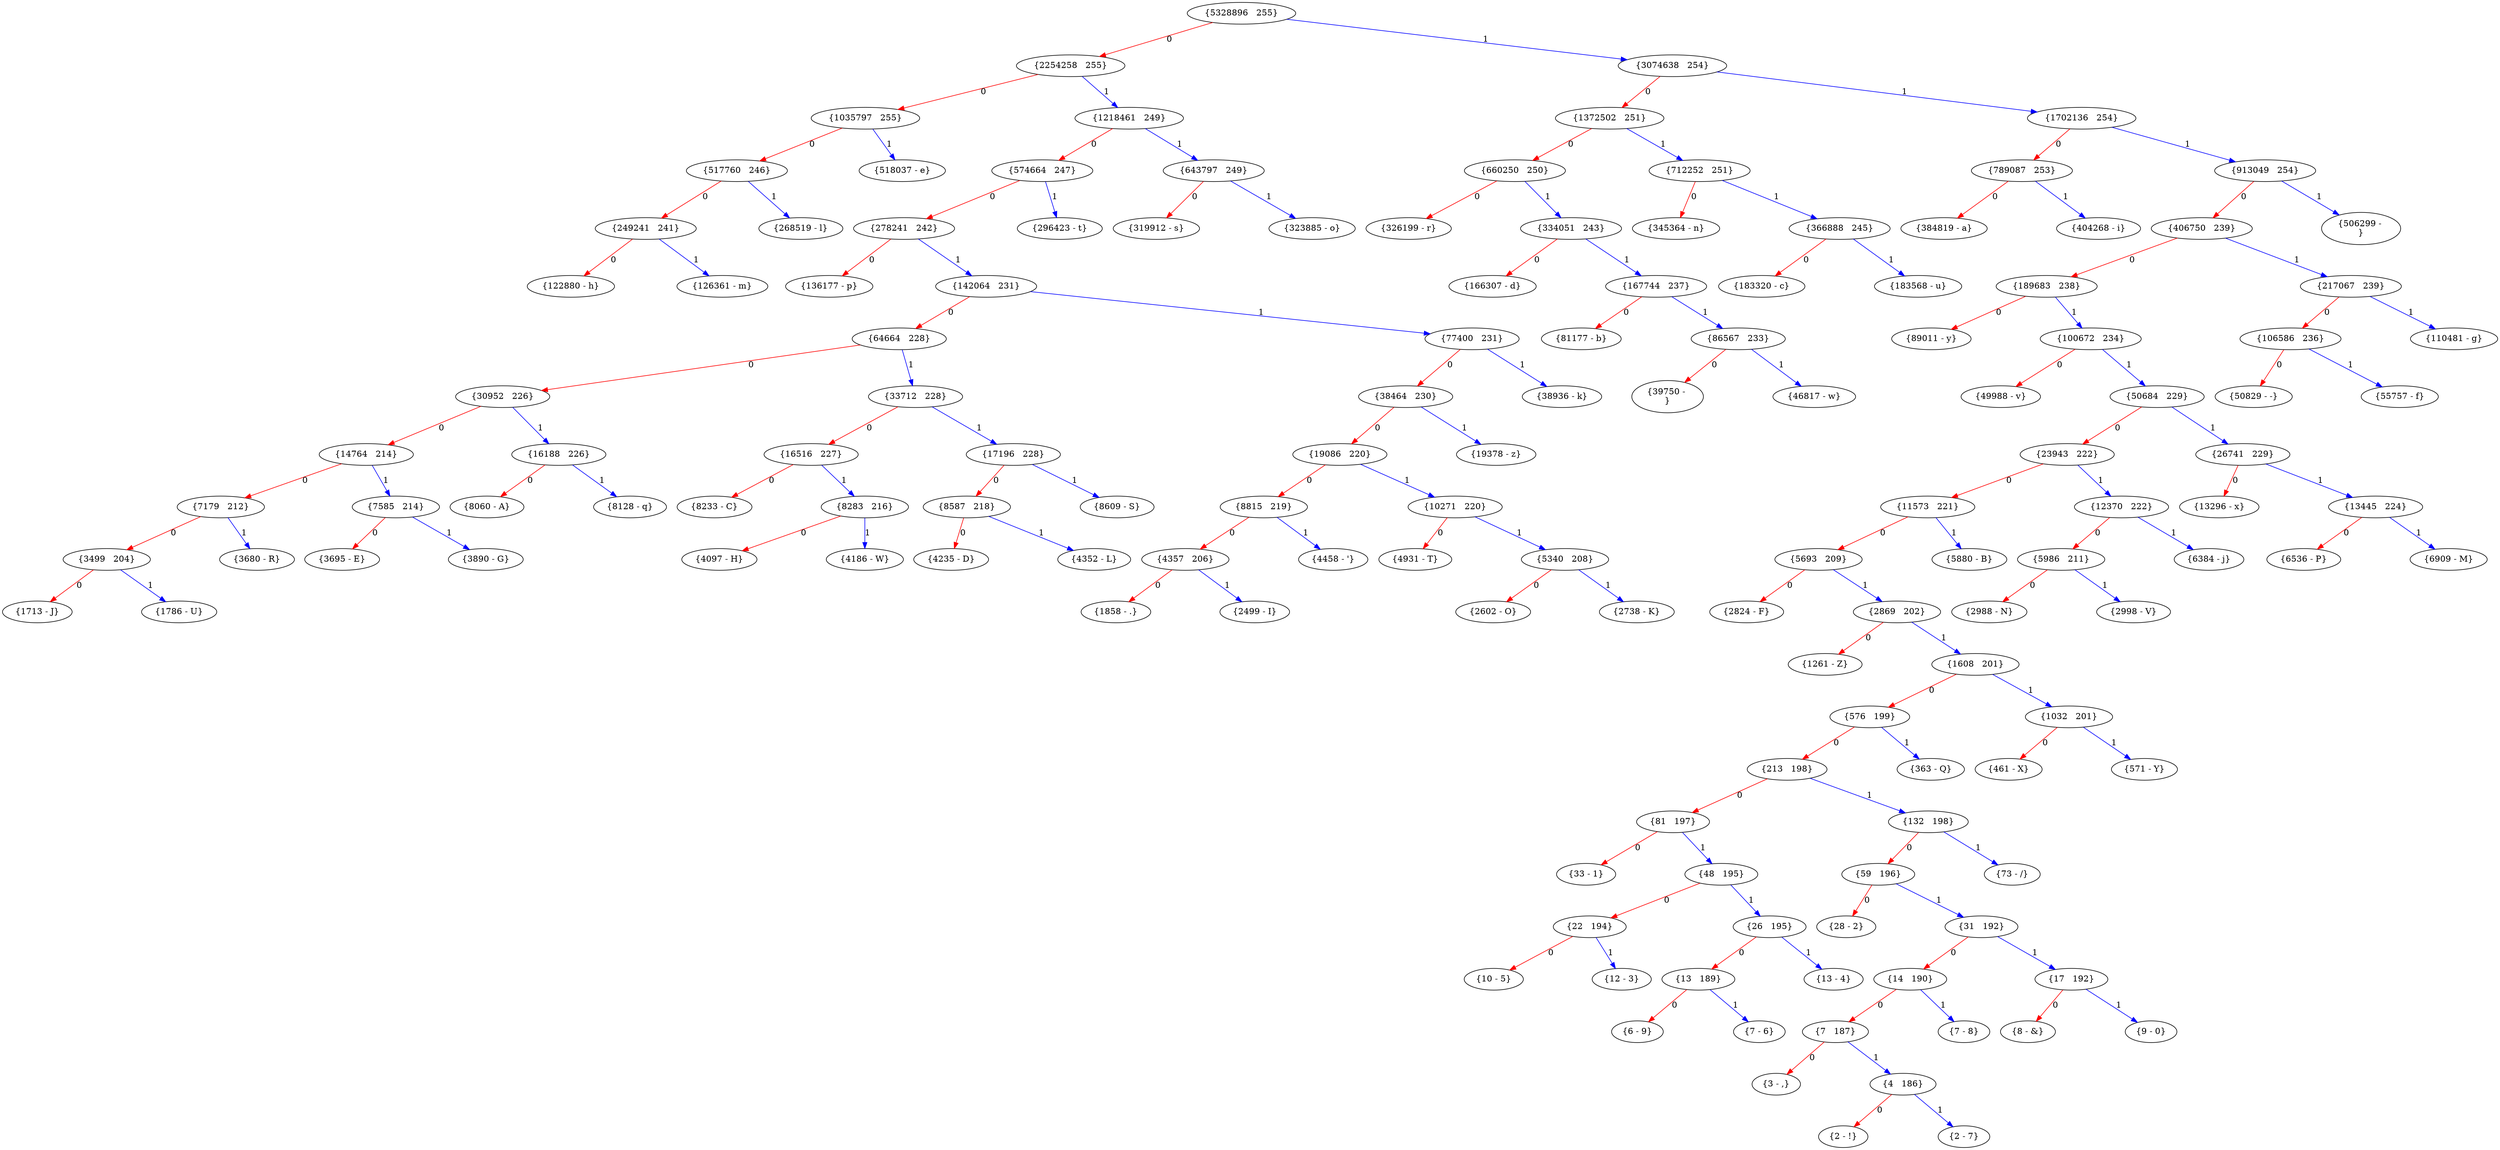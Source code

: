 digraph arbre {
  "{5328896   255}" -> "{2254258   255}"[label=0, color=red] 
  "NIL0" [style=invis];
  "{5328896   255}" -> "NIL0"  [style=invis];
  "{5328896   255}" -> "{3074638   254}"[label=1, color=blue] 
  "{2254258   255}" -> "{1035797   255}"[label=0, color=red] 
  "NIL1" [style=invis];
  "{2254258   255}" -> "NIL1"  [style=invis];
  "{2254258   255}" -> "{1218461   249}"[label=1, color=blue] 
  "{1035797   255}" -> "{517760   246}"[label=0, color=red] 
  "NIL2" [style=invis];
  "{1035797   255}" -> "NIL2"  [style=invis];
  "{1035797   255}" -> "{518037 - e}"[label=1, color=blue] 
  "{517760   246}" -> "{249241   241}"[label=0, color=red] 
  "NIL3" [style=invis];
  "{517760   246}" -> "NIL3"  [style=invis];
  "{517760   246}" -> "{268519 - l}"[label=1, color=blue] 
  "{249241   241}" -> "{122880 - h}"[label=0, color=red] 
  "NIL4" [style=invis];
  "{249241   241}" -> "NIL4"  [style=invis];
  "{249241   241}" -> "{126361 - m}"[label=1, color=blue] 
  "{1218461   249}" -> "{574664   247}"[label=0, color=red] 
  "NIL5" [style=invis];
  "{1218461   249}" -> "NIL5"  [style=invis];
  "{1218461   249}" -> "{643797   249}"[label=1, color=blue] 
  "{574664   247}" -> "{278241   242}"[label=0, color=red] 
  "NIL6" [style=invis];
  "{574664   247}" -> "NIL6"  [style=invis];
  "{574664   247}" -> "{296423 - t}"[label=1, color=blue] 
  "{278241   242}" -> "{136177 - p}"[label=0, color=red] 
  "NIL7" [style=invis];
  "{278241   242}" -> "NIL7"  [style=invis];
  "{278241   242}" -> "{142064   231}"[label=1, color=blue] 
  "{142064   231}" -> "{64664   228}"[label=0, color=red] 
  "NIL8" [style=invis];
  "{142064   231}" -> "NIL8"  [style=invis];
  "{142064   231}" -> "{77400   231}"[label=1, color=blue] 
  "{64664   228}" -> "{30952   226}"[label=0, color=red] 
  "NIL9" [style=invis];
  "{64664   228}" -> "NIL9"  [style=invis];
  "{64664   228}" -> "{33712   228}"[label=1, color=blue] 
  "{30952   226}" -> "{14764   214}"[label=0, color=red] 
  "NIL10" [style=invis];
  "{30952   226}" -> "NIL10"  [style=invis];
  "{30952   226}" -> "{16188   226}"[label=1, color=blue] 
  "{14764   214}" -> "{7179   212}"[label=0, color=red] 
  "NIL11" [style=invis];
  "{14764   214}" -> "NIL11"  [style=invis];
  "{14764   214}" -> "{7585   214}"[label=1, color=blue] 
  "{7179   212}" -> "{3499   204}"[label=0, color=red] 
  "NIL12" [style=invis];
  "{7179   212}" -> "NIL12"  [style=invis];
  "{7179   212}" -> "{3680 - R}"[label=1, color=blue] 
  "{3499   204}" -> "{1713 - J}"[label=0, color=red] 
  "NIL13" [style=invis];
  "{3499   204}" -> "NIL13"  [style=invis];
  "{3499   204}" -> "{1786 - U}"[label=1, color=blue] 
  "{7585   214}" -> "{3695 - E}"[label=0, color=red] 
  "NIL14" [style=invis];
  "{7585   214}" -> "NIL14"  [style=invis];
  "{7585   214}" -> "{3890 - G}"[label=1, color=blue] 
  "{16188   226}" -> "{8060 - A}"[label=0, color=red] 
  "NIL15" [style=invis];
  "{16188   226}" -> "NIL15"  [style=invis];
  "{16188   226}" -> "{8128 - q}"[label=1, color=blue] 
  "{33712   228}" -> "{16516   227}"[label=0, color=red] 
  "NIL16" [style=invis];
  "{33712   228}" -> "NIL16"  [style=invis];
  "{33712   228}" -> "{17196   228}"[label=1, color=blue] 
  "{16516   227}" -> "{8233 - C}"[label=0, color=red] 
  "NIL17" [style=invis];
  "{16516   227}" -> "NIL17"  [style=invis];
  "{16516   227}" -> "{8283   216}"[label=1, color=blue] 
  "{8283   216}" -> "{4097 - H}"[label=0, color=red] 
  "NIL18" [style=invis];
  "{8283   216}" -> "NIL18"  [style=invis];
  "{8283   216}" -> "{4186 - W}"[label=1, color=blue] 
  "{17196   228}" -> "{8587   218}"[label=0, color=red] 
  "NIL19" [style=invis];
  "{17196   228}" -> "NIL19"  [style=invis];
  "{17196   228}" -> "{8609 - S}"[label=1, color=blue] 
  "{8587   218}" -> "{4235 - D}"[label=0, color=red] 
  "NIL20" [style=invis];
  "{8587   218}" -> "NIL20"  [style=invis];
  "{8587   218}" -> "{4352 - L}"[label=1, color=blue] 
  "{77400   231}" -> "{38464   230}"[label=0, color=red] 
  "NIL21" [style=invis];
  "{77400   231}" -> "NIL21"  [style=invis];
  "{77400   231}" -> "{38936 - k}"[label=1, color=blue] 
  "{38464   230}" -> "{19086   220}"[label=0, color=red] 
  "NIL22" [style=invis];
  "{38464   230}" -> "NIL22"  [style=invis];
  "{38464   230}" -> "{19378 - z}"[label=1, color=blue] 
  "{19086   220}" -> "{8815   219}"[label=0, color=red] 
  "NIL23" [style=invis];
  "{19086   220}" -> "NIL23"  [style=invis];
  "{19086   220}" -> "{10271   220}"[label=1, color=blue] 
  "{8815   219}" -> "{4357   206}"[label=0, color=red] 
  "NIL24" [style=invis];
  "{8815   219}" -> "NIL24"  [style=invis];
  "{8815   219}" -> "{4458 - '}"[label=1, color=blue] 
  "{4357   206}" -> "{1858 - .}"[label=0, color=red] 
  "NIL25" [style=invis];
  "{4357   206}" -> "NIL25"  [style=invis];
  "{4357   206}" -> "{2499 - I}"[label=1, color=blue] 
  "{10271   220}" -> "{4931 - T}"[label=0, color=red] 
  "NIL26" [style=invis];
  "{10271   220}" -> "NIL26"  [style=invis];
  "{10271   220}" -> "{5340   208}"[label=1, color=blue] 
  "{5340   208}" -> "{2602 - O}"[label=0, color=red] 
  "NIL27" [style=invis];
  "{5340   208}" -> "NIL27"  [style=invis];
  "{5340   208}" -> "{2738 - K}"[label=1, color=blue] 
  "{643797   249}" -> "{319912 - s}"[label=0, color=red] 
  "NIL28" [style=invis];
  "{643797   249}" -> "NIL28"  [style=invis];
  "{643797   249}" -> "{323885 - o}"[label=1, color=blue] 
  "{3074638   254}" -> "{1372502   251}"[label=0, color=red] 
  "NIL29" [style=invis];
  "{3074638   254}" -> "NIL29"  [style=invis];
  "{3074638   254}" -> "{1702136   254}"[label=1, color=blue] 
  "{1372502   251}" -> "{660250   250}"[label=0, color=red] 
  "NIL30" [style=invis];
  "{1372502   251}" -> "NIL30"  [style=invis];
  "{1372502   251}" -> "{712252   251}"[label=1, color=blue] 
  "{660250   250}" -> "{326199 - r}"[label=0, color=red] 
  "NIL31" [style=invis];
  "{660250   250}" -> "NIL31"  [style=invis];
  "{660250   250}" -> "{334051   243}"[label=1, color=blue] 
  "{334051   243}" -> "{166307 - d}"[label=0, color=red] 
  "NIL32" [style=invis];
  "{334051   243}" -> "NIL32"  [style=invis];
  "{334051   243}" -> "{167744   237}"[label=1, color=blue] 
  "{167744   237}" -> "{81177 - b}"[label=0, color=red] 
  "NIL33" [style=invis];
  "{167744   237}" -> "NIL33"  [style=invis];
  "{167744   237}" -> "{86567   233}"[label=1, color=blue] 
  "{86567   233}" -> "{39750 - }"[label=0, color=red] 
  "NIL34" [style=invis];
  "{86567   233}" -> "NIL34"  [style=invis];
  "{86567   233}" -> "{46817 - w}"[label=1, color=blue] 
  "{712252   251}" -> "{345364 - n}"[label=0, color=red] 
  "NIL35" [style=invis];
  "{712252   251}" -> "NIL35"  [style=invis];
  "{712252   251}" -> "{366888   245}"[label=1, color=blue] 
  "{366888   245}" -> "{183320 - c}"[label=0, color=red] 
  "NIL36" [style=invis];
  "{366888   245}" -> "NIL36"  [style=invis];
  "{366888   245}" -> "{183568 - u}"[label=1, color=blue] 
  "{1702136   254}" -> "{789087   253}"[label=0, color=red] 
  "NIL37" [style=invis];
  "{1702136   254}" -> "NIL37"  [style=invis];
  "{1702136   254}" -> "{913049   254}"[label=1, color=blue] 
  "{789087   253}" -> "{384819 - a}"[label=0, color=red] 
  "NIL38" [style=invis];
  "{789087   253}" -> "NIL38"  [style=invis];
  "{789087   253}" -> "{404268 - i}"[label=1, color=blue] 
  "{913049   254}" -> "{406750   239}"[label=0, color=red] 
  "NIL39" [style=invis];
  "{913049   254}" -> "NIL39"  [style=invis];
  "{913049   254}" -> "{506299 - 
}"[label=1, color=blue] 
  "{406750   239}" -> "{189683   238}"[label=0, color=red] 
  "NIL40" [style=invis];
  "{406750   239}" -> "NIL40"  [style=invis];
  "{406750   239}" -> "{217067   239}"[label=1, color=blue] 
  "{189683   238}" -> "{89011 - y}"[label=0, color=red] 
  "NIL41" [style=invis];
  "{189683   238}" -> "NIL41"  [style=invis];
  "{189683   238}" -> "{100672   234}"[label=1, color=blue] 
  "{100672   234}" -> "{49988 - v}"[label=0, color=red] 
  "NIL42" [style=invis];
  "{100672   234}" -> "NIL42"  [style=invis];
  "{100672   234}" -> "{50684   229}"[label=1, color=blue] 
  "{50684   229}" -> "{23943   222}"[label=0, color=red] 
  "NIL43" [style=invis];
  "{50684   229}" -> "NIL43"  [style=invis];
  "{50684   229}" -> "{26741   229}"[label=1, color=blue] 
  "{23943   222}" -> "{11573   221}"[label=0, color=red] 
  "NIL44" [style=invis];
  "{23943   222}" -> "NIL44"  [style=invis];
  "{23943   222}" -> "{12370   222}"[label=1, color=blue] 
  "{11573   221}" -> "{5693   209}"[label=0, color=red] 
  "NIL45" [style=invis];
  "{11573   221}" -> "NIL45"  [style=invis];
  "{11573   221}" -> "{5880 - B}"[label=1, color=blue] 
  "{5693   209}" -> "{2824 - F}"[label=0, color=red] 
  "NIL46" [style=invis];
  "{5693   209}" -> "NIL46"  [style=invis];
  "{5693   209}" -> "{2869   202}"[label=1, color=blue] 
  "{2869   202}" -> "{1261 - Z}"[label=0, color=red] 
  "NIL47" [style=invis];
  "{2869   202}" -> "NIL47"  [style=invis];
  "{2869   202}" -> "{1608   201}"[label=1, color=blue] 
  "{1608   201}" -> "{576   199}"[label=0, color=red] 
  "NIL48" [style=invis];
  "{1608   201}" -> "NIL48"  [style=invis];
  "{1608   201}" -> "{1032   201}"[label=1, color=blue] 
  "{576   199}" -> "{213   198}"[label=0, color=red] 
  "NIL49" [style=invis];
  "{576   199}" -> "NIL49"  [style=invis];
  "{576   199}" -> "{363 - Q}"[label=1, color=blue] 
  "{213   198}" -> "{81   197}"[label=0, color=red] 
  "NIL50" [style=invis];
  "{213   198}" -> "NIL50"  [style=invis];
  "{213   198}" -> "{132   198}"[label=1, color=blue] 
  "{81   197}" -> "{33 - 1}"[label=0, color=red] 
  "NIL51" [style=invis];
  "{81   197}" -> "NIL51"  [style=invis];
  "{81   197}" -> "{48   195}"[label=1, color=blue] 
  "{48   195}" -> "{22   194}"[label=0, color=red] 
  "NIL52" [style=invis];
  "{48   195}" -> "NIL52"  [style=invis];
  "{48   195}" -> "{26   195}"[label=1, color=blue] 
  "{22   194}" -> "{10 - 5}"[label=0, color=red] 
  "NIL53" [style=invis];
  "{22   194}" -> "NIL53"  [style=invis];
  "{22   194}" -> "{12 - 3}"[label=1, color=blue] 
  "{26   195}" -> "{13   189}"[label=0, color=red] 
  "NIL54" [style=invis];
  "{26   195}" -> "NIL54"  [style=invis];
  "{26   195}" -> "{13 - 4}"[label=1, color=blue] 
  "{13   189}" -> "{6 - 9}"[label=0, color=red] 
  "NIL55" [style=invis];
  "{13   189}" -> "NIL55"  [style=invis];
  "{13   189}" -> "{7 - 6}"[label=1, color=blue] 
  "{132   198}" -> "{59   196}"[label=0, color=red] 
  "NIL56" [style=invis];
  "{132   198}" -> "NIL56"  [style=invis];
  "{132   198}" -> "{73 - /}"[label=1, color=blue] 
  "{59   196}" -> "{28 - 2}"[label=0, color=red] 
  "NIL57" [style=invis];
  "{59   196}" -> "NIL57"  [style=invis];
  "{59   196}" -> "{31   192}"[label=1, color=blue] 
  "{31   192}" -> "{14   190}"[label=0, color=red] 
  "NIL58" [style=invis];
  "{31   192}" -> "NIL58"  [style=invis];
  "{31   192}" -> "{17   192}"[label=1, color=blue] 
  "{14   190}" -> "{7   187}"[label=0, color=red] 
  "NIL59" [style=invis];
  "{14   190}" -> "NIL59"  [style=invis];
  "{14   190}" -> "{7 - 8}"[label=1, color=blue] 
  "{7   187}" -> "{3 - ,}"[label=0, color=red] 
  "NIL60" [style=invis];
  "{7   187}" -> "NIL60"  [style=invis];
  "{7   187}" -> "{4   186}"[label=1, color=blue] 
  "{4   186}" -> "{2 - !}"[label=0, color=red] 
  "NIL61" [style=invis];
  "{4   186}" -> "NIL61"  [style=invis];
  "{4   186}" -> "{2 - 7}"[label=1, color=blue] 
  "{17   192}" -> "{8 - &}"[label=0, color=red] 
  "NIL62" [style=invis];
  "{17   192}" -> "NIL62"  [style=invis];
  "{17   192}" -> "{9 - 0}"[label=1, color=blue] 
  "{1032   201}" -> "{461 - X}"[label=0, color=red] 
  "NIL63" [style=invis];
  "{1032   201}" -> "NIL63"  [style=invis];
  "{1032   201}" -> "{571 - Y}"[label=1, color=blue] 
  "{12370   222}" -> "{5986   211}"[label=0, color=red] 
  "NIL64" [style=invis];
  "{12370   222}" -> "NIL64"  [style=invis];
  "{12370   222}" -> "{6384 - j}"[label=1, color=blue] 
  "{5986   211}" -> "{2988 - N}"[label=0, color=red] 
  "NIL65" [style=invis];
  "{5986   211}" -> "NIL65"  [style=invis];
  "{5986   211}" -> "{2998 - V}"[label=1, color=blue] 
  "{26741   229}" -> "{13296 - x}"[label=0, color=red] 
  "NIL66" [style=invis];
  "{26741   229}" -> "NIL66"  [style=invis];
  "{26741   229}" -> "{13445   224}"[label=1, color=blue] 
  "{13445   224}" -> "{6536 - P}"[label=0, color=red] 
  "NIL67" [style=invis];
  "{13445   224}" -> "NIL67"  [style=invis];
  "{13445   224}" -> "{6909 - M}"[label=1, color=blue] 
  "{217067   239}" -> "{106586   236}"[label=0, color=red] 
  "NIL68" [style=invis];
  "{217067   239}" -> "NIL68"  [style=invis];
  "{217067   239}" -> "{110481 - g}"[label=1, color=blue] 
  "{106586   236}" -> "{50829 - -}"[label=0, color=red] 
  "NIL69" [style=invis];
  "{106586   236}" -> "NIL69"  [style=invis];
  "{106586   236}" -> "{55757 - f}"[label=1, color=blue] 
}
